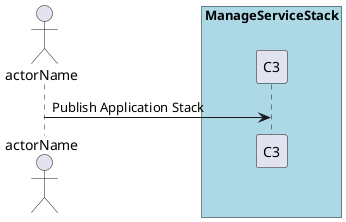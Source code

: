 @startuml
Actor "actorName" as A

box "ManageServiceStack" #lightblue
participant "C3" as S
A -> S : Publish Application Stack
end box

@enduml

